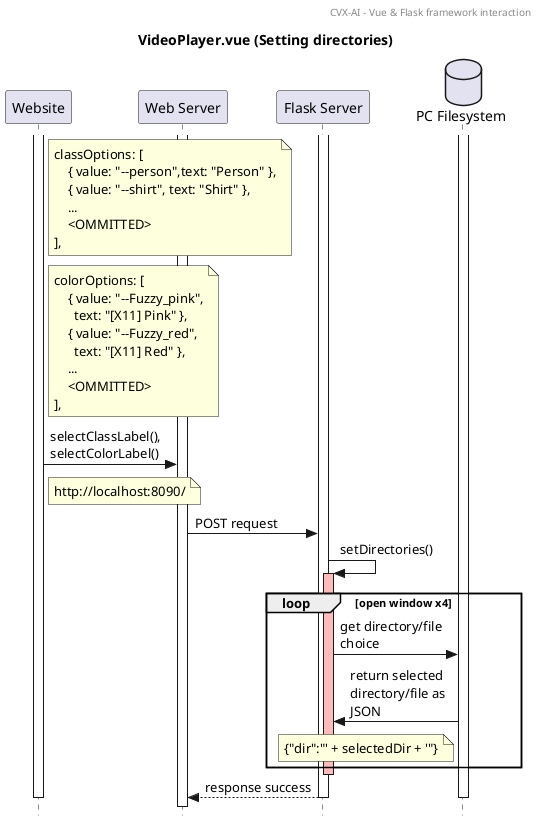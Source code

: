 'Everything that starts with a simple quote 'is a comment. You can also put comments on several lines using/'to start and '/to end.

'Start of UML diagram
@startuml
header CVX-AI - Vue & Flask framework interaction
title VideoPlayer.vue (Setting directories)

skinparam style strictuml
' skinparam SequenceMessageAlignment center
skinparam MaxMessageSize 120
scale 1

note right of Website
classOptions: [
    { value: "--person",text: "Person" },
    { value: "--shirt", text: "Shirt" },
    ...
    <OMMITTED>
],
end note
note right of Website
colorOptions: [
    { value: "--Fuzzy_pink",
      text: "[X11] Pink" },
    { value: "--Fuzzy_red",
      text: "[X11] Red" },
    ...
    <OMMITTED> 
],
end note
activate Website
activate "Web Server"
activate "Flask Server"
database "PC Filesystem"
activate "PC Filesystem"
Website -> "Web Server": selectClassLabel(), selectColorLabel()
note right of Website
http://localhost:8090/
end note
"Web Server" -> "Flask Server": POST request
"Flask Server" -> "Flask Server": setDirectories()
activate "Flask Server" #FFBBBB
loop open window x4
    "Flask Server" -> "PC Filesystem": get directory/file choice
    "PC Filesystem" -> "Flask Server": return selected directory/file as JSON
    note left of "PC Filesystem"
        {"dir":"' + selectedDir + '"}
    end note
end
deactivate "Flask Server"
"Flask Server" --> "Web Server": response success 

deactivate Website
deactivate "Flask Server"
deactivate "PC Filesystem"

@enduml
